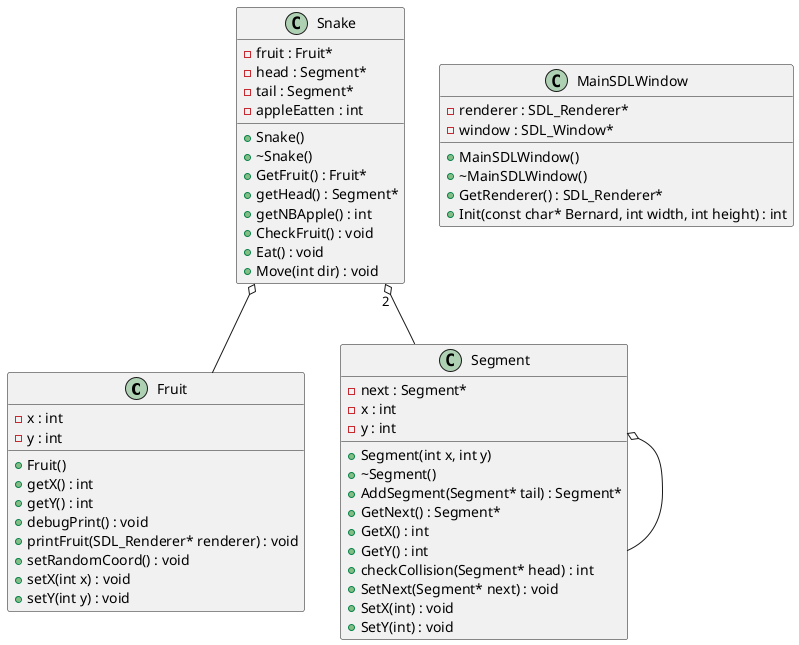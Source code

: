 @startuml





/' Objects '/

class Fruit {
	+Fruit()
	+getX() : int
	+getY() : int
	-x : int
	-y : int
	+debugPrint() : void
	+printFruit(SDL_Renderer* renderer) : void
	+setRandomCoord() : void
	+setX(int x) : void
	+setY(int y) : void
}


class MainSDLWindow {
	+MainSDLWindow()
	+~MainSDLWindow()
	+GetRenderer() : SDL_Renderer*
	-renderer : SDL_Renderer*
	-window : SDL_Window*
	+Init(const char* Bernard, int width, int height) : int
}


class Segment {
	+Segment(int x, int y)
	+~Segment()
	+AddSegment(Segment* tail) : Segment*
	+GetNext() : Segment*
	-next : Segment*
	+GetX() : int
	+GetY() : int
	+checkCollision(Segment* head) : int
	-x : int
	-y : int
	+SetNext(Segment* next) : void
	+SetX(int) : void
	+SetY(int) : void
}


class Snake {
	+Snake()
	+~Snake()
	+GetFruit() : Fruit*
	-fruit : Fruit*
	+getHead() : Segment*
	-head : Segment*
	-tail : Segment*
	-appleEatten : int
	+getNBApple() : int
	+CheckFruit() : void
	+Eat() : void
	+Move(int dir) : void
}





/' Inheritance relationships '/




/' Aggregation relationships '/

.Segment o-- .Segment


.Snake o-- .Fruit


.Snake "2" o-- .Segment






/' Nested objects '/



@enduml

